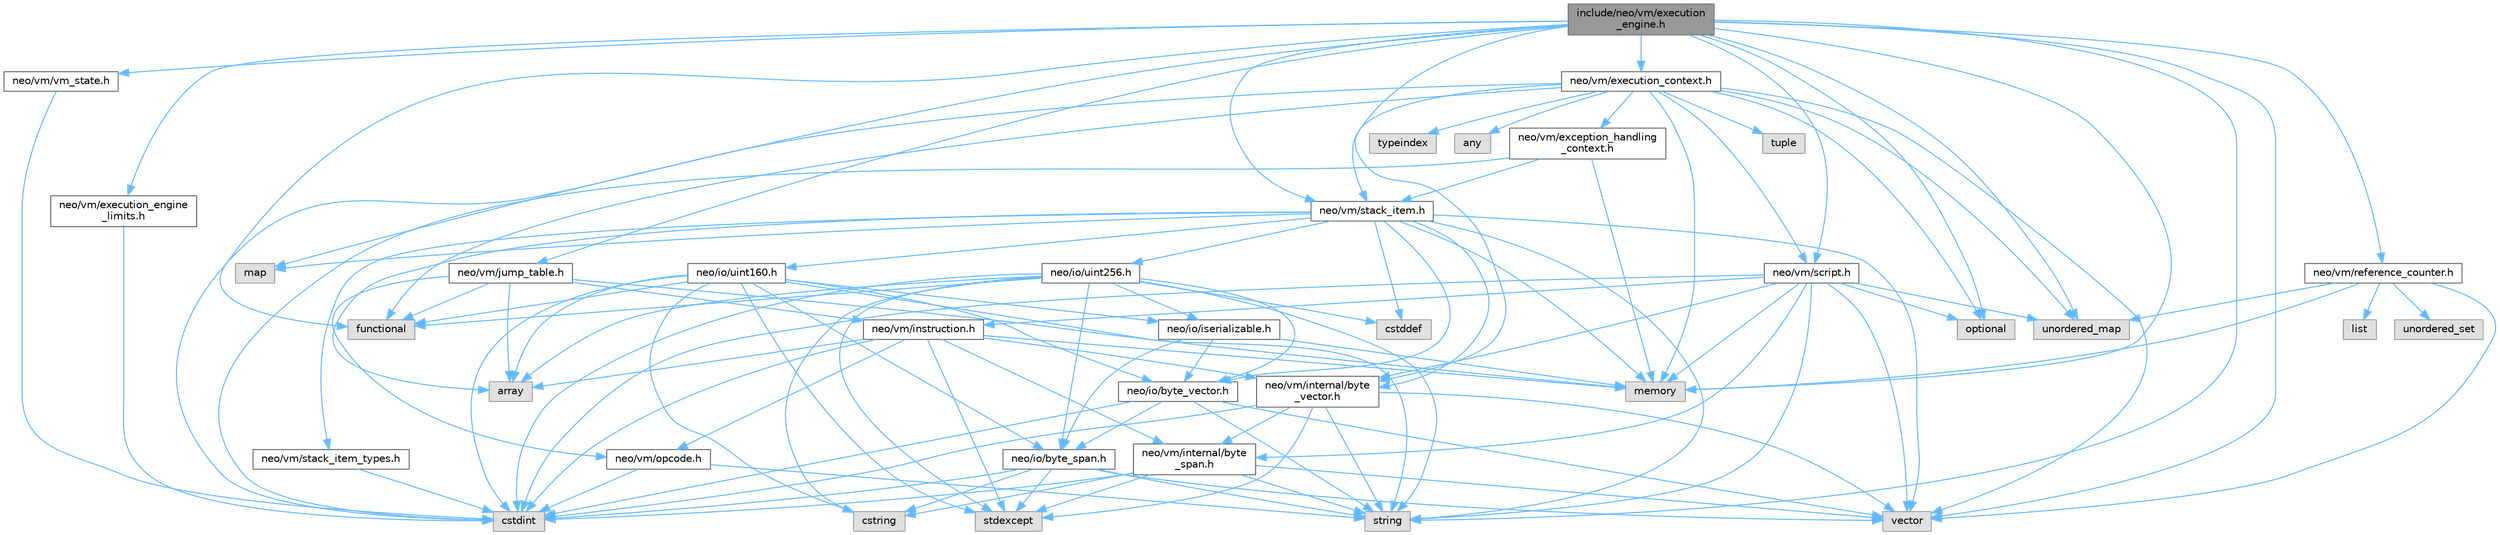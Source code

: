 digraph "include/neo/vm/execution_engine.h"
{
 // LATEX_PDF_SIZE
  bgcolor="transparent";
  edge [fontname=Helvetica,fontsize=10,labelfontname=Helvetica,labelfontsize=10];
  node [fontname=Helvetica,fontsize=10,shape=box,height=0.2,width=0.4];
  Node1 [id="Node000001",label="include/neo/vm/execution\l_engine.h",height=0.2,width=0.4,color="gray40", fillcolor="grey60", style="filled", fontcolor="black",tooltip=" "];
  Node1 -> Node2 [id="edge1_Node000001_Node000002",color="steelblue1",style="solid",tooltip=" "];
  Node2 [id="Node000002",label="neo/vm/execution_context.h",height=0.2,width=0.4,color="grey40", fillcolor="white", style="filled",URL="$execution__context_8h.html",tooltip=" "];
  Node2 -> Node3 [id="edge2_Node000002_Node000003",color="steelblue1",style="solid",tooltip=" "];
  Node3 [id="Node000003",label="neo/vm/exception_handling\l_context.h",height=0.2,width=0.4,color="grey40", fillcolor="white", style="filled",URL="$exception__handling__context_8h.html",tooltip=" "];
  Node3 -> Node4 [id="edge3_Node000003_Node000004",color="steelblue1",style="solid",tooltip=" "];
  Node4 [id="Node000004",label="neo/vm/stack_item.h",height=0.2,width=0.4,color="grey40", fillcolor="white", style="filled",URL="$stack__item_8h.html",tooltip=" "];
  Node4 -> Node5 [id="edge4_Node000004_Node000005",color="steelblue1",style="solid",tooltip=" "];
  Node5 [id="Node000005",label="neo/io/byte_vector.h",height=0.2,width=0.4,color="grey40", fillcolor="white", style="filled",URL="$io_2byte__vector_8h.html",tooltip=" "];
  Node5 -> Node6 [id="edge5_Node000005_Node000006",color="steelblue1",style="solid",tooltip=" "];
  Node6 [id="Node000006",label="neo/io/byte_span.h",height=0.2,width=0.4,color="grey40", fillcolor="white", style="filled",URL="$io_2byte__span_8h.html",tooltip=" "];
  Node6 -> Node7 [id="edge6_Node000006_Node000007",color="steelblue1",style="solid",tooltip=" "];
  Node7 [id="Node000007",label="cstdint",height=0.2,width=0.4,color="grey60", fillcolor="#E0E0E0", style="filled",tooltip=" "];
  Node6 -> Node8 [id="edge7_Node000006_Node000008",color="steelblue1",style="solid",tooltip=" "];
  Node8 [id="Node000008",label="cstring",height=0.2,width=0.4,color="grey60", fillcolor="#E0E0E0", style="filled",tooltip=" "];
  Node6 -> Node9 [id="edge8_Node000006_Node000009",color="steelblue1",style="solid",tooltip=" "];
  Node9 [id="Node000009",label="stdexcept",height=0.2,width=0.4,color="grey60", fillcolor="#E0E0E0", style="filled",tooltip=" "];
  Node6 -> Node10 [id="edge9_Node000006_Node000010",color="steelblue1",style="solid",tooltip=" "];
  Node10 [id="Node000010",label="string",height=0.2,width=0.4,color="grey60", fillcolor="#E0E0E0", style="filled",tooltip=" "];
  Node6 -> Node11 [id="edge10_Node000006_Node000011",color="steelblue1",style="solid",tooltip=" "];
  Node11 [id="Node000011",label="vector",height=0.2,width=0.4,color="grey60", fillcolor="#E0E0E0", style="filled",tooltip=" "];
  Node5 -> Node7 [id="edge11_Node000005_Node000007",color="steelblue1",style="solid",tooltip=" "];
  Node5 -> Node10 [id="edge12_Node000005_Node000010",color="steelblue1",style="solid",tooltip=" "];
  Node5 -> Node11 [id="edge13_Node000005_Node000011",color="steelblue1",style="solid",tooltip=" "];
  Node4 -> Node12 [id="edge14_Node000004_Node000012",color="steelblue1",style="solid",tooltip=" "];
  Node12 [id="Node000012",label="neo/io/uint160.h",height=0.2,width=0.4,color="grey40", fillcolor="white", style="filled",URL="$uint160_8h.html",tooltip=" "];
  Node12 -> Node6 [id="edge15_Node000012_Node000006",color="steelblue1",style="solid",tooltip=" "];
  Node12 -> Node5 [id="edge16_Node000012_Node000005",color="steelblue1",style="solid",tooltip=" "];
  Node12 -> Node13 [id="edge17_Node000012_Node000013",color="steelblue1",style="solid",tooltip=" "];
  Node13 [id="Node000013",label="neo/io/iserializable.h",height=0.2,width=0.4,color="grey40", fillcolor="white", style="filled",URL="$iserializable_8h.html",tooltip=" "];
  Node13 -> Node6 [id="edge18_Node000013_Node000006",color="steelblue1",style="solid",tooltip=" "];
  Node13 -> Node5 [id="edge19_Node000013_Node000005",color="steelblue1",style="solid",tooltip=" "];
  Node13 -> Node14 [id="edge20_Node000013_Node000014",color="steelblue1",style="solid",tooltip=" "];
  Node14 [id="Node000014",label="memory",height=0.2,width=0.4,color="grey60", fillcolor="#E0E0E0", style="filled",tooltip=" "];
  Node12 -> Node15 [id="edge21_Node000012_Node000015",color="steelblue1",style="solid",tooltip=" "];
  Node15 [id="Node000015",label="array",height=0.2,width=0.4,color="grey60", fillcolor="#E0E0E0", style="filled",tooltip=" "];
  Node12 -> Node7 [id="edge22_Node000012_Node000007",color="steelblue1",style="solid",tooltip=" "];
  Node12 -> Node8 [id="edge23_Node000012_Node000008",color="steelblue1",style="solid",tooltip=" "];
  Node12 -> Node16 [id="edge24_Node000012_Node000016",color="steelblue1",style="solid",tooltip=" "];
  Node16 [id="Node000016",label="functional",height=0.2,width=0.4,color="grey60", fillcolor="#E0E0E0", style="filled",tooltip=" "];
  Node12 -> Node9 [id="edge25_Node000012_Node000009",color="steelblue1",style="solid",tooltip=" "];
  Node12 -> Node10 [id="edge26_Node000012_Node000010",color="steelblue1",style="solid",tooltip=" "];
  Node4 -> Node17 [id="edge27_Node000004_Node000017",color="steelblue1",style="solid",tooltip=" "];
  Node17 [id="Node000017",label="neo/io/uint256.h",height=0.2,width=0.4,color="grey40", fillcolor="white", style="filled",URL="$uint256_8h.html",tooltip=" "];
  Node17 -> Node6 [id="edge28_Node000017_Node000006",color="steelblue1",style="solid",tooltip=" "];
  Node17 -> Node5 [id="edge29_Node000017_Node000005",color="steelblue1",style="solid",tooltip=" "];
  Node17 -> Node13 [id="edge30_Node000017_Node000013",color="steelblue1",style="solid",tooltip=" "];
  Node17 -> Node15 [id="edge31_Node000017_Node000015",color="steelblue1",style="solid",tooltip=" "];
  Node17 -> Node18 [id="edge32_Node000017_Node000018",color="steelblue1",style="solid",tooltip=" "];
  Node18 [id="Node000018",label="cstddef",height=0.2,width=0.4,color="grey60", fillcolor="#E0E0E0", style="filled",tooltip=" "];
  Node17 -> Node7 [id="edge33_Node000017_Node000007",color="steelblue1",style="solid",tooltip=" "];
  Node17 -> Node8 [id="edge34_Node000017_Node000008",color="steelblue1",style="solid",tooltip=" "];
  Node17 -> Node16 [id="edge35_Node000017_Node000016",color="steelblue1",style="solid",tooltip=" "];
  Node17 -> Node9 [id="edge36_Node000017_Node000009",color="steelblue1",style="solid",tooltip=" "];
  Node17 -> Node10 [id="edge37_Node000017_Node000010",color="steelblue1",style="solid",tooltip=" "];
  Node4 -> Node19 [id="edge38_Node000004_Node000019",color="steelblue1",style="solid",tooltip=" "];
  Node19 [id="Node000019",label="neo/vm/internal/byte\l_vector.h",height=0.2,width=0.4,color="grey40", fillcolor="white", style="filled",URL="$vm_2internal_2byte__vector_8h.html",tooltip=" "];
  Node19 -> Node20 [id="edge39_Node000019_Node000020",color="steelblue1",style="solid",tooltip=" "];
  Node20 [id="Node000020",label="neo/vm/internal/byte\l_span.h",height=0.2,width=0.4,color="grey40", fillcolor="white", style="filled",URL="$vm_2internal_2byte__span_8h.html",tooltip=" "];
  Node20 -> Node7 [id="edge40_Node000020_Node000007",color="steelblue1",style="solid",tooltip=" "];
  Node20 -> Node8 [id="edge41_Node000020_Node000008",color="steelblue1",style="solid",tooltip=" "];
  Node20 -> Node9 [id="edge42_Node000020_Node000009",color="steelblue1",style="solid",tooltip=" "];
  Node20 -> Node10 [id="edge43_Node000020_Node000010",color="steelblue1",style="solid",tooltip=" "];
  Node20 -> Node11 [id="edge44_Node000020_Node000011",color="steelblue1",style="solid",tooltip=" "];
  Node19 -> Node7 [id="edge45_Node000019_Node000007",color="steelblue1",style="solid",tooltip=" "];
  Node19 -> Node9 [id="edge46_Node000019_Node000009",color="steelblue1",style="solid",tooltip=" "];
  Node19 -> Node10 [id="edge47_Node000019_Node000010",color="steelblue1",style="solid",tooltip=" "];
  Node19 -> Node11 [id="edge48_Node000019_Node000011",color="steelblue1",style="solid",tooltip=" "];
  Node4 -> Node21 [id="edge49_Node000004_Node000021",color="steelblue1",style="solid",tooltip=" "];
  Node21 [id="Node000021",label="neo/vm/stack_item_types.h",height=0.2,width=0.4,color="grey40", fillcolor="white", style="filled",URL="$stack__item__types_8h.html",tooltip=" "];
  Node21 -> Node7 [id="edge50_Node000021_Node000007",color="steelblue1",style="solid",tooltip=" "];
  Node4 -> Node15 [id="edge51_Node000004_Node000015",color="steelblue1",style="solid",tooltip=" "];
  Node4 -> Node18 [id="edge52_Node000004_Node000018",color="steelblue1",style="solid",tooltip=" "];
  Node4 -> Node22 [id="edge53_Node000004_Node000022",color="steelblue1",style="solid",tooltip=" "];
  Node22 [id="Node000022",label="map",height=0.2,width=0.4,color="grey60", fillcolor="#E0E0E0", style="filled",tooltip=" "];
  Node4 -> Node14 [id="edge54_Node000004_Node000014",color="steelblue1",style="solid",tooltip=" "];
  Node4 -> Node10 [id="edge55_Node000004_Node000010",color="steelblue1",style="solid",tooltip=" "];
  Node4 -> Node11 [id="edge56_Node000004_Node000011",color="steelblue1",style="solid",tooltip=" "];
  Node3 -> Node7 [id="edge57_Node000003_Node000007",color="steelblue1",style="solid",tooltip=" "];
  Node3 -> Node14 [id="edge58_Node000003_Node000014",color="steelblue1",style="solid",tooltip=" "];
  Node2 -> Node23 [id="edge59_Node000002_Node000023",color="steelblue1",style="solid",tooltip=" "];
  Node23 [id="Node000023",label="neo/vm/script.h",height=0.2,width=0.4,color="grey40", fillcolor="white", style="filled",URL="$script_8h.html",tooltip=" "];
  Node23 -> Node24 [id="edge60_Node000023_Node000024",color="steelblue1",style="solid",tooltip=" "];
  Node24 [id="Node000024",label="neo/vm/instruction.h",height=0.2,width=0.4,color="grey40", fillcolor="white", style="filled",URL="$instruction_8h.html",tooltip=" "];
  Node24 -> Node20 [id="edge61_Node000024_Node000020",color="steelblue1",style="solid",tooltip=" "];
  Node24 -> Node19 [id="edge62_Node000024_Node000019",color="steelblue1",style="solid",tooltip=" "];
  Node24 -> Node25 [id="edge63_Node000024_Node000025",color="steelblue1",style="solid",tooltip=" "];
  Node25 [id="Node000025",label="neo/vm/opcode.h",height=0.2,width=0.4,color="grey40", fillcolor="white", style="filled",URL="$opcode_8h.html",tooltip=" "];
  Node25 -> Node7 [id="edge64_Node000025_Node000007",color="steelblue1",style="solid",tooltip=" "];
  Node25 -> Node10 [id="edge65_Node000025_Node000010",color="steelblue1",style="solid",tooltip=" "];
  Node24 -> Node15 [id="edge66_Node000024_Node000015",color="steelblue1",style="solid",tooltip=" "];
  Node24 -> Node7 [id="edge67_Node000024_Node000007",color="steelblue1",style="solid",tooltip=" "];
  Node24 -> Node14 [id="edge68_Node000024_Node000014",color="steelblue1",style="solid",tooltip=" "];
  Node24 -> Node9 [id="edge69_Node000024_Node000009",color="steelblue1",style="solid",tooltip=" "];
  Node23 -> Node20 [id="edge70_Node000023_Node000020",color="steelblue1",style="solid",tooltip=" "];
  Node23 -> Node19 [id="edge71_Node000023_Node000019",color="steelblue1",style="solid",tooltip=" "];
  Node23 -> Node7 [id="edge72_Node000023_Node000007",color="steelblue1",style="solid",tooltip=" "];
  Node23 -> Node14 [id="edge73_Node000023_Node000014",color="steelblue1",style="solid",tooltip=" "];
  Node23 -> Node26 [id="edge74_Node000023_Node000026",color="steelblue1",style="solid",tooltip=" "];
  Node26 [id="Node000026",label="optional",height=0.2,width=0.4,color="grey60", fillcolor="#E0E0E0", style="filled",tooltip=" "];
  Node23 -> Node10 [id="edge75_Node000023_Node000010",color="steelblue1",style="solid",tooltip=" "];
  Node23 -> Node27 [id="edge76_Node000023_Node000027",color="steelblue1",style="solid",tooltip=" "];
  Node27 [id="Node000027",label="unordered_map",height=0.2,width=0.4,color="grey60", fillcolor="#E0E0E0", style="filled",tooltip=" "];
  Node23 -> Node11 [id="edge77_Node000023_Node000011",color="steelblue1",style="solid",tooltip=" "];
  Node2 -> Node4 [id="edge78_Node000002_Node000004",color="steelblue1",style="solid",tooltip=" "];
  Node2 -> Node28 [id="edge79_Node000002_Node000028",color="steelblue1",style="solid",tooltip=" "];
  Node28 [id="Node000028",label="any",height=0.2,width=0.4,color="grey60", fillcolor="#E0E0E0", style="filled",tooltip=" "];
  Node2 -> Node7 [id="edge80_Node000002_Node000007",color="steelblue1",style="solid",tooltip=" "];
  Node2 -> Node16 [id="edge81_Node000002_Node000016",color="steelblue1",style="solid",tooltip=" "];
  Node2 -> Node14 [id="edge82_Node000002_Node000014",color="steelblue1",style="solid",tooltip=" "];
  Node2 -> Node26 [id="edge83_Node000002_Node000026",color="steelblue1",style="solid",tooltip=" "];
  Node2 -> Node29 [id="edge84_Node000002_Node000029",color="steelblue1",style="solid",tooltip=" "];
  Node29 [id="Node000029",label="tuple",height=0.2,width=0.4,color="grey60", fillcolor="#E0E0E0", style="filled",tooltip=" "];
  Node2 -> Node30 [id="edge85_Node000002_Node000030",color="steelblue1",style="solid",tooltip=" "];
  Node30 [id="Node000030",label="typeindex",height=0.2,width=0.4,color="grey60", fillcolor="#E0E0E0", style="filled",tooltip=" "];
  Node2 -> Node27 [id="edge86_Node000002_Node000027",color="steelblue1",style="solid",tooltip=" "];
  Node2 -> Node11 [id="edge87_Node000002_Node000011",color="steelblue1",style="solid",tooltip=" "];
  Node1 -> Node31 [id="edge88_Node000001_Node000031",color="steelblue1",style="solid",tooltip=" "];
  Node31 [id="Node000031",label="neo/vm/execution_engine\l_limits.h",height=0.2,width=0.4,color="grey40", fillcolor="white", style="filled",URL="$execution__engine__limits_8h.html",tooltip=" "];
  Node31 -> Node7 [id="edge89_Node000031_Node000007",color="steelblue1",style="solid",tooltip=" "];
  Node1 -> Node19 [id="edge90_Node000001_Node000019",color="steelblue1",style="solid",tooltip=" "];
  Node1 -> Node32 [id="edge91_Node000001_Node000032",color="steelblue1",style="solid",tooltip=" "];
  Node32 [id="Node000032",label="neo/vm/jump_table.h",height=0.2,width=0.4,color="grey40", fillcolor="white", style="filled",URL="$jump__table_8h.html",tooltip=" "];
  Node32 -> Node24 [id="edge92_Node000032_Node000024",color="steelblue1",style="solid",tooltip=" "];
  Node32 -> Node25 [id="edge93_Node000032_Node000025",color="steelblue1",style="solid",tooltip=" "];
  Node32 -> Node15 [id="edge94_Node000032_Node000015",color="steelblue1",style="solid",tooltip=" "];
  Node32 -> Node16 [id="edge95_Node000032_Node000016",color="steelblue1",style="solid",tooltip=" "];
  Node32 -> Node14 [id="edge96_Node000032_Node000014",color="steelblue1",style="solid",tooltip=" "];
  Node1 -> Node33 [id="edge97_Node000001_Node000033",color="steelblue1",style="solid",tooltip=" "];
  Node33 [id="Node000033",label="neo/vm/reference_counter.h",height=0.2,width=0.4,color="grey40", fillcolor="white", style="filled",URL="$reference__counter_8h.html",tooltip=" "];
  Node33 -> Node34 [id="edge98_Node000033_Node000034",color="steelblue1",style="solid",tooltip=" "];
  Node34 [id="Node000034",label="list",height=0.2,width=0.4,color="grey60", fillcolor="#E0E0E0", style="filled",tooltip=" "];
  Node33 -> Node14 [id="edge99_Node000033_Node000014",color="steelblue1",style="solid",tooltip=" "];
  Node33 -> Node27 [id="edge100_Node000033_Node000027",color="steelblue1",style="solid",tooltip=" "];
  Node33 -> Node35 [id="edge101_Node000033_Node000035",color="steelblue1",style="solid",tooltip=" "];
  Node35 [id="Node000035",label="unordered_set",height=0.2,width=0.4,color="grey60", fillcolor="#E0E0E0", style="filled",tooltip=" "];
  Node33 -> Node11 [id="edge102_Node000033_Node000011",color="steelblue1",style="solid",tooltip=" "];
  Node1 -> Node23 [id="edge103_Node000001_Node000023",color="steelblue1",style="solid",tooltip=" "];
  Node1 -> Node4 [id="edge104_Node000001_Node000004",color="steelblue1",style="solid",tooltip=" "];
  Node1 -> Node36 [id="edge105_Node000001_Node000036",color="steelblue1",style="solid",tooltip=" "];
  Node36 [id="Node000036",label="neo/vm/vm_state.h",height=0.2,width=0.4,color="grey40", fillcolor="white", style="filled",URL="$vm__state_8h.html",tooltip=" "];
  Node36 -> Node7 [id="edge106_Node000036_Node000007",color="steelblue1",style="solid",tooltip=" "];
  Node1 -> Node16 [id="edge107_Node000001_Node000016",color="steelblue1",style="solid",tooltip=" "];
  Node1 -> Node22 [id="edge108_Node000001_Node000022",color="steelblue1",style="solid",tooltip=" "];
  Node1 -> Node14 [id="edge109_Node000001_Node000014",color="steelblue1",style="solid",tooltip=" "];
  Node1 -> Node26 [id="edge110_Node000001_Node000026",color="steelblue1",style="solid",tooltip=" "];
  Node1 -> Node10 [id="edge111_Node000001_Node000010",color="steelblue1",style="solid",tooltip=" "];
  Node1 -> Node27 [id="edge112_Node000001_Node000027",color="steelblue1",style="solid",tooltip=" "];
  Node1 -> Node11 [id="edge113_Node000001_Node000011",color="steelblue1",style="solid",tooltip=" "];
}

